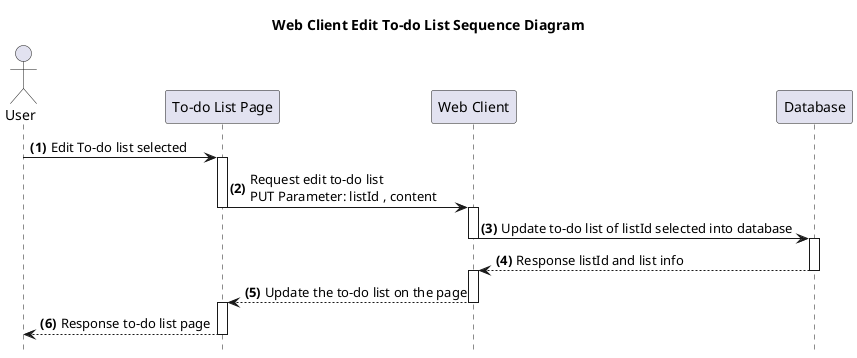 @startuml Web Client Edit To-do List
title **Web Client Edit To-do List** Sequence Diagram
hide footbox
Actor User
autonumber "<b>(0)"
User -> "To-do List Page" ++: Edit To-do list selected
"To-do List Page" -> "Web Client" --++: Request edit to-do list \nPUT Parameter: listId , content
"Web Client" -> "Database" --++: Update to-do list of listId selected into database
"Database" --> "Web Client" --++: Response listId and list info
"Web Client" --> "To-do List Page" --++: Update the to-do list on the page
"To-do List Page" --> "User" --: Response to-do list page
@enduml
